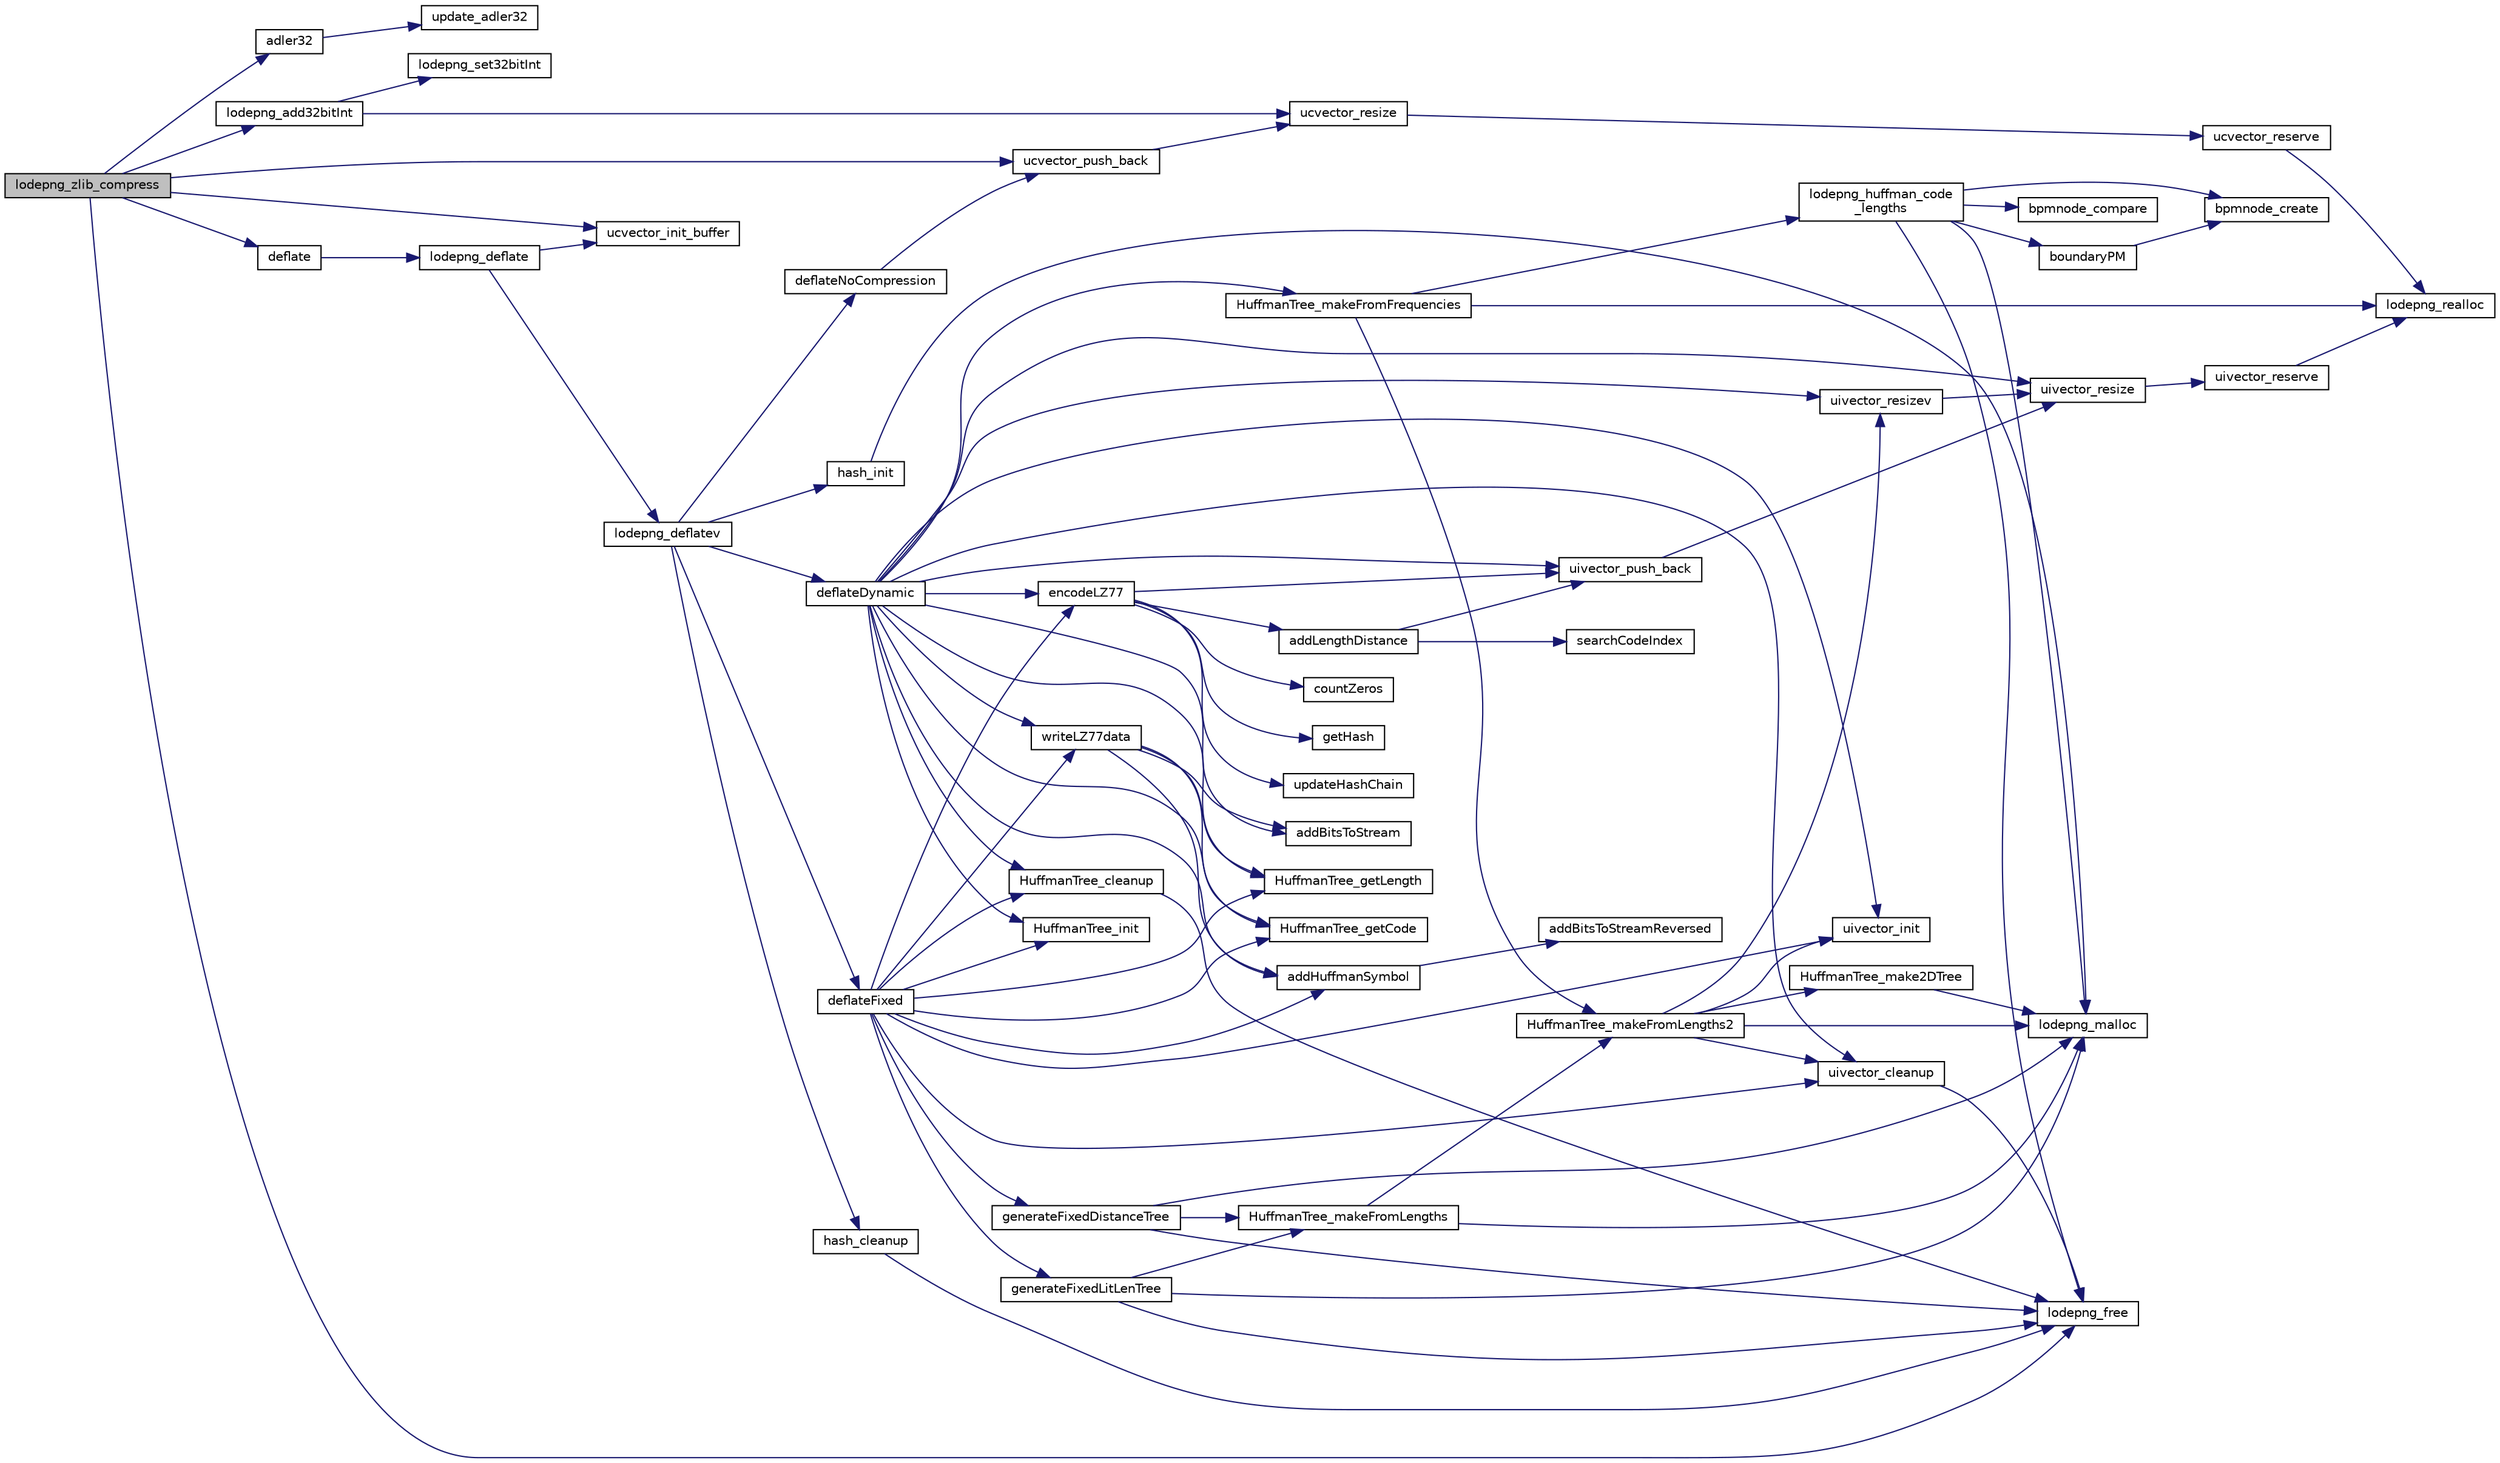 digraph "lodepng_zlib_compress"
{
 // LATEX_PDF_SIZE
  edge [fontname="Helvetica",fontsize="10",labelfontname="Helvetica",labelfontsize="10"];
  node [fontname="Helvetica",fontsize="10",shape=record];
  rankdir="LR";
  Node1 [label="lodepng_zlib_compress",height=0.2,width=0.4,color="black", fillcolor="grey75", style="filled", fontcolor="black",tooltip=" "];
  Node1 -> Node2 [color="midnightblue",fontsize="10",style="solid",fontname="Helvetica"];
  Node2 [label="adler32",height=0.2,width=0.4,color="black", fillcolor="white", style="filled",URL="$lodepng_8cpp.html#aaff8570a8cd87fb288946c4465077c8d",tooltip=" "];
  Node2 -> Node3 [color="midnightblue",fontsize="10",style="solid",fontname="Helvetica"];
  Node3 [label="update_adler32",height=0.2,width=0.4,color="black", fillcolor="white", style="filled",URL="$lodepng_8cpp.html#a6b8e3bf04ec5a378eabb8851728421dd",tooltip=" "];
  Node1 -> Node4 [color="midnightblue",fontsize="10",style="solid",fontname="Helvetica"];
  Node4 [label="deflate",height=0.2,width=0.4,color="black", fillcolor="white", style="filled",URL="$lodepng_8cpp.html#a1d17e3031a5892a1e34c43b1b3cdae36",tooltip=" "];
  Node4 -> Node5 [color="midnightblue",fontsize="10",style="solid",fontname="Helvetica"];
  Node5 [label="lodepng_deflate",height=0.2,width=0.4,color="black", fillcolor="white", style="filled",URL="$lodepng_8cpp.html#a6f5f070e236aaf9b1809e34b467f3225",tooltip=" "];
  Node5 -> Node6 [color="midnightblue",fontsize="10",style="solid",fontname="Helvetica"];
  Node6 [label="lodepng_deflatev",height=0.2,width=0.4,color="black", fillcolor="white", style="filled",URL="$lodepng_8cpp.html#a39ac60ba8b9972ab13c74559681c6346",tooltip=" "];
  Node6 -> Node7 [color="midnightblue",fontsize="10",style="solid",fontname="Helvetica"];
  Node7 [label="deflateDynamic",height=0.2,width=0.4,color="black", fillcolor="white", style="filled",URL="$lodepng_8cpp.html#ae121df49cb1cf4d071177875f21a364a",tooltip=" "];
  Node7 -> Node8 [color="midnightblue",fontsize="10",style="solid",fontname="Helvetica"];
  Node8 [label="addBitsToStream",height=0.2,width=0.4,color="black", fillcolor="white", style="filled",URL="$lodepng_8cpp.html#aaee6011b88c8b394ccd9e868b01cafa6",tooltip=" "];
  Node7 -> Node9 [color="midnightblue",fontsize="10",style="solid",fontname="Helvetica"];
  Node9 [label="addHuffmanSymbol",height=0.2,width=0.4,color="black", fillcolor="white", style="filled",URL="$lodepng_8cpp.html#a8220b4fba74162202ac5294bde504252",tooltip=" "];
  Node9 -> Node10 [color="midnightblue",fontsize="10",style="solid",fontname="Helvetica"];
  Node10 [label="addBitsToStreamReversed",height=0.2,width=0.4,color="black", fillcolor="white", style="filled",URL="$lodepng_8cpp.html#aef353b91f13641f94a9028ac84fb330c",tooltip=" "];
  Node7 -> Node11 [color="midnightblue",fontsize="10",style="solid",fontname="Helvetica"];
  Node11 [label="encodeLZ77",height=0.2,width=0.4,color="black", fillcolor="white", style="filled",URL="$lodepng_8cpp.html#a43999e66c6578e9ac1275d7ece61d568",tooltip=" "];
  Node11 -> Node12 [color="midnightblue",fontsize="10",style="solid",fontname="Helvetica"];
  Node12 [label="addLengthDistance",height=0.2,width=0.4,color="black", fillcolor="white", style="filled",URL="$lodepng_8cpp.html#aad409090a7949e79b1db4c3a34431712",tooltip=" "];
  Node12 -> Node13 [color="midnightblue",fontsize="10",style="solid",fontname="Helvetica"];
  Node13 [label="searchCodeIndex",height=0.2,width=0.4,color="black", fillcolor="white", style="filled",URL="$lodepng_8cpp.html#a1be657e325355087ebe176d187d2c0a5",tooltip=" "];
  Node12 -> Node14 [color="midnightblue",fontsize="10",style="solid",fontname="Helvetica"];
  Node14 [label="uivector_push_back",height=0.2,width=0.4,color="black", fillcolor="white", style="filled",URL="$lodepng_8cpp.html#a5cfb7c89e9f18896101fddb10786cbc2",tooltip=" "];
  Node14 -> Node15 [color="midnightblue",fontsize="10",style="solid",fontname="Helvetica"];
  Node15 [label="uivector_resize",height=0.2,width=0.4,color="black", fillcolor="white", style="filled",URL="$lodepng_8cpp.html#a348bbe51fbdd2881e2caabe468611a26",tooltip=" "];
  Node15 -> Node16 [color="midnightblue",fontsize="10",style="solid",fontname="Helvetica"];
  Node16 [label="uivector_reserve",height=0.2,width=0.4,color="black", fillcolor="white", style="filled",URL="$lodepng_8cpp.html#a61adf65885d6d7d2ca17cc74c4878da2",tooltip=" "];
  Node16 -> Node17 [color="midnightblue",fontsize="10",style="solid",fontname="Helvetica"];
  Node17 [label="lodepng_realloc",height=0.2,width=0.4,color="black", fillcolor="white", style="filled",URL="$lodepng_8cpp.html#a6ee50a3631edd70134996a315552131b",tooltip=" "];
  Node11 -> Node18 [color="midnightblue",fontsize="10",style="solid",fontname="Helvetica"];
  Node18 [label="countZeros",height=0.2,width=0.4,color="black", fillcolor="white", style="filled",URL="$lodepng_8cpp.html#a92ccc314f19e1d89170fadb55b760464",tooltip=" "];
  Node11 -> Node19 [color="midnightblue",fontsize="10",style="solid",fontname="Helvetica"];
  Node19 [label="getHash",height=0.2,width=0.4,color="black", fillcolor="white", style="filled",URL="$lodepng_8cpp.html#a7a0f9762d3257497e827f8afde3d05fe",tooltip=" "];
  Node11 -> Node14 [color="midnightblue",fontsize="10",style="solid",fontname="Helvetica"];
  Node11 -> Node20 [color="midnightblue",fontsize="10",style="solid",fontname="Helvetica"];
  Node20 [label="updateHashChain",height=0.2,width=0.4,color="black", fillcolor="white", style="filled",URL="$lodepng_8cpp.html#a51f66e0bdf02611b97c119279fed51e6",tooltip=" "];
  Node7 -> Node21 [color="midnightblue",fontsize="10",style="solid",fontname="Helvetica"];
  Node21 [label="HuffmanTree_cleanup",height=0.2,width=0.4,color="black", fillcolor="white", style="filled",URL="$lodepng_8cpp.html#a3228e11a4562c70c9fb78931eb6eb44a",tooltip=" "];
  Node21 -> Node22 [color="midnightblue",fontsize="10",style="solid",fontname="Helvetica"];
  Node22 [label="lodepng_free",height=0.2,width=0.4,color="black", fillcolor="white", style="filled",URL="$lodepng_8cpp.html#a5cabd4078527ba33b78791fac7e8b15c",tooltip=" "];
  Node7 -> Node23 [color="midnightblue",fontsize="10",style="solid",fontname="Helvetica"];
  Node23 [label="HuffmanTree_getCode",height=0.2,width=0.4,color="black", fillcolor="white", style="filled",URL="$lodepng_8cpp.html#a4a219535105aecc94ba9d4bccfbb66b8",tooltip=" "];
  Node7 -> Node24 [color="midnightblue",fontsize="10",style="solid",fontname="Helvetica"];
  Node24 [label="HuffmanTree_getLength",height=0.2,width=0.4,color="black", fillcolor="white", style="filled",URL="$lodepng_8cpp.html#a0b12e062127bf0b511165c7a14ca9a87",tooltip=" "];
  Node7 -> Node25 [color="midnightblue",fontsize="10",style="solid",fontname="Helvetica"];
  Node25 [label="HuffmanTree_init",height=0.2,width=0.4,color="black", fillcolor="white", style="filled",URL="$lodepng_8cpp.html#a37cb427b175e04defdc48569b76a375c",tooltip=" "];
  Node7 -> Node26 [color="midnightblue",fontsize="10",style="solid",fontname="Helvetica"];
  Node26 [label="HuffmanTree_makeFromFrequencies",height=0.2,width=0.4,color="black", fillcolor="white", style="filled",URL="$lodepng_8cpp.html#a24e41d5a8d40a77fa34914e2bc030446",tooltip=" "];
  Node26 -> Node27 [color="midnightblue",fontsize="10",style="solid",fontname="Helvetica"];
  Node27 [label="HuffmanTree_makeFromLengths2",height=0.2,width=0.4,color="black", fillcolor="white", style="filled",URL="$lodepng_8cpp.html#a6dd288bb82383b61cb04855b6a38680a",tooltip=" "];
  Node27 -> Node28 [color="midnightblue",fontsize="10",style="solid",fontname="Helvetica"];
  Node28 [label="HuffmanTree_make2DTree",height=0.2,width=0.4,color="black", fillcolor="white", style="filled",URL="$lodepng_8cpp.html#aadc61a27e58bef1cc7722ea172bf58fd",tooltip=" "];
  Node28 -> Node29 [color="midnightblue",fontsize="10",style="solid",fontname="Helvetica"];
  Node29 [label="lodepng_malloc",height=0.2,width=0.4,color="black", fillcolor="white", style="filled",URL="$lodepng_8cpp.html#acde6d2f623c875a922fc7526d49af03c",tooltip=" "];
  Node27 -> Node29 [color="midnightblue",fontsize="10",style="solid",fontname="Helvetica"];
  Node27 -> Node30 [color="midnightblue",fontsize="10",style="solid",fontname="Helvetica"];
  Node30 [label="uivector_cleanup",height=0.2,width=0.4,color="black", fillcolor="white", style="filled",URL="$lodepng_8cpp.html#a58616079535e14a89a469632d078d336",tooltip=" "];
  Node30 -> Node22 [color="midnightblue",fontsize="10",style="solid",fontname="Helvetica"];
  Node27 -> Node31 [color="midnightblue",fontsize="10",style="solid",fontname="Helvetica"];
  Node31 [label="uivector_init",height=0.2,width=0.4,color="black", fillcolor="white", style="filled",URL="$lodepng_8cpp.html#aa03164e774d0dea9886ccdbb3f591f49",tooltip=" "];
  Node27 -> Node32 [color="midnightblue",fontsize="10",style="solid",fontname="Helvetica"];
  Node32 [label="uivector_resizev",height=0.2,width=0.4,color="black", fillcolor="white", style="filled",URL="$lodepng_8cpp.html#a2ceb381bbb52c2fc72946047b58ea11d",tooltip=" "];
  Node32 -> Node15 [color="midnightblue",fontsize="10",style="solid",fontname="Helvetica"];
  Node26 -> Node33 [color="midnightblue",fontsize="10",style="solid",fontname="Helvetica"];
  Node33 [label="lodepng_huffman_code\l_lengths",height=0.2,width=0.4,color="black", fillcolor="white", style="filled",URL="$lodepng_8cpp.html#a82c0c408213e5bbb4a8d0edbaeffc97f",tooltip=" "];
  Node33 -> Node34 [color="midnightblue",fontsize="10",style="solid",fontname="Helvetica"];
  Node34 [label="boundaryPM",height=0.2,width=0.4,color="black", fillcolor="white", style="filled",URL="$lodepng_8cpp.html#a1fa0e06d91f41a5ff40b70eb97ec501f",tooltip=" "];
  Node34 -> Node35 [color="midnightblue",fontsize="10",style="solid",fontname="Helvetica"];
  Node35 [label="bpmnode_create",height=0.2,width=0.4,color="black", fillcolor="white", style="filled",URL="$lodepng_8cpp.html#ad9328e36df05b6a208af70cb9cef3264",tooltip=" "];
  Node33 -> Node36 [color="midnightblue",fontsize="10",style="solid",fontname="Helvetica"];
  Node36 [label="bpmnode_compare",height=0.2,width=0.4,color="black", fillcolor="white", style="filled",URL="$lodepng_8cpp.html#adaab7ed393e8e55ced371076a69974d5",tooltip=" "];
  Node33 -> Node35 [color="midnightblue",fontsize="10",style="solid",fontname="Helvetica"];
  Node33 -> Node22 [color="midnightblue",fontsize="10",style="solid",fontname="Helvetica"];
  Node33 -> Node29 [color="midnightblue",fontsize="10",style="solid",fontname="Helvetica"];
  Node26 -> Node17 [color="midnightblue",fontsize="10",style="solid",fontname="Helvetica"];
  Node7 -> Node30 [color="midnightblue",fontsize="10",style="solid",fontname="Helvetica"];
  Node7 -> Node31 [color="midnightblue",fontsize="10",style="solid",fontname="Helvetica"];
  Node7 -> Node14 [color="midnightblue",fontsize="10",style="solid",fontname="Helvetica"];
  Node7 -> Node15 [color="midnightblue",fontsize="10",style="solid",fontname="Helvetica"];
  Node7 -> Node32 [color="midnightblue",fontsize="10",style="solid",fontname="Helvetica"];
  Node7 -> Node37 [color="midnightblue",fontsize="10",style="solid",fontname="Helvetica"];
  Node37 [label="writeLZ77data",height=0.2,width=0.4,color="black", fillcolor="white", style="filled",URL="$lodepng_8cpp.html#a6bcad159011eeb745922886cb9b72db4",tooltip=" "];
  Node37 -> Node8 [color="midnightblue",fontsize="10",style="solid",fontname="Helvetica"];
  Node37 -> Node9 [color="midnightblue",fontsize="10",style="solid",fontname="Helvetica"];
  Node37 -> Node23 [color="midnightblue",fontsize="10",style="solid",fontname="Helvetica"];
  Node37 -> Node24 [color="midnightblue",fontsize="10",style="solid",fontname="Helvetica"];
  Node6 -> Node38 [color="midnightblue",fontsize="10",style="solid",fontname="Helvetica"];
  Node38 [label="deflateFixed",height=0.2,width=0.4,color="black", fillcolor="white", style="filled",URL="$lodepng_8cpp.html#ae74e5eb341f431e2e8cf099e0691d803",tooltip=" "];
  Node38 -> Node9 [color="midnightblue",fontsize="10",style="solid",fontname="Helvetica"];
  Node38 -> Node11 [color="midnightblue",fontsize="10",style="solid",fontname="Helvetica"];
  Node38 -> Node39 [color="midnightblue",fontsize="10",style="solid",fontname="Helvetica"];
  Node39 [label="generateFixedDistanceTree",height=0.2,width=0.4,color="black", fillcolor="white", style="filled",URL="$lodepng_8cpp.html#afff6d2d37364f0329eba8b54c380b1ff",tooltip=" "];
  Node39 -> Node40 [color="midnightblue",fontsize="10",style="solid",fontname="Helvetica"];
  Node40 [label="HuffmanTree_makeFromLengths",height=0.2,width=0.4,color="black", fillcolor="white", style="filled",URL="$lodepng_8cpp.html#aba97231d47c3cb5538a30bb0cd4be7e9",tooltip=" "];
  Node40 -> Node27 [color="midnightblue",fontsize="10",style="solid",fontname="Helvetica"];
  Node40 -> Node29 [color="midnightblue",fontsize="10",style="solid",fontname="Helvetica"];
  Node39 -> Node22 [color="midnightblue",fontsize="10",style="solid",fontname="Helvetica"];
  Node39 -> Node29 [color="midnightblue",fontsize="10",style="solid",fontname="Helvetica"];
  Node38 -> Node41 [color="midnightblue",fontsize="10",style="solid",fontname="Helvetica"];
  Node41 [label="generateFixedLitLenTree",height=0.2,width=0.4,color="black", fillcolor="white", style="filled",URL="$lodepng_8cpp.html#ae061b285397842660d714272df841c39",tooltip=" "];
  Node41 -> Node40 [color="midnightblue",fontsize="10",style="solid",fontname="Helvetica"];
  Node41 -> Node22 [color="midnightblue",fontsize="10",style="solid",fontname="Helvetica"];
  Node41 -> Node29 [color="midnightblue",fontsize="10",style="solid",fontname="Helvetica"];
  Node38 -> Node21 [color="midnightblue",fontsize="10",style="solid",fontname="Helvetica"];
  Node38 -> Node23 [color="midnightblue",fontsize="10",style="solid",fontname="Helvetica"];
  Node38 -> Node24 [color="midnightblue",fontsize="10",style="solid",fontname="Helvetica"];
  Node38 -> Node25 [color="midnightblue",fontsize="10",style="solid",fontname="Helvetica"];
  Node38 -> Node30 [color="midnightblue",fontsize="10",style="solid",fontname="Helvetica"];
  Node38 -> Node31 [color="midnightblue",fontsize="10",style="solid",fontname="Helvetica"];
  Node38 -> Node37 [color="midnightblue",fontsize="10",style="solid",fontname="Helvetica"];
  Node6 -> Node42 [color="midnightblue",fontsize="10",style="solid",fontname="Helvetica"];
  Node42 [label="deflateNoCompression",height=0.2,width=0.4,color="black", fillcolor="white", style="filled",URL="$lodepng_8cpp.html#a758e000aa92967d5916db08e815e6b1f",tooltip=" "];
  Node42 -> Node43 [color="midnightblue",fontsize="10",style="solid",fontname="Helvetica"];
  Node43 [label="ucvector_push_back",height=0.2,width=0.4,color="black", fillcolor="white", style="filled",URL="$lodepng_8cpp.html#a877b6a70493cb0b29f719ea48a26eadb",tooltip=" "];
  Node43 -> Node44 [color="midnightblue",fontsize="10",style="solid",fontname="Helvetica"];
  Node44 [label="ucvector_resize",height=0.2,width=0.4,color="black", fillcolor="white", style="filled",URL="$lodepng_8cpp.html#ae4e2da90ae4abb858852f211eb28d622",tooltip=" "];
  Node44 -> Node45 [color="midnightblue",fontsize="10",style="solid",fontname="Helvetica"];
  Node45 [label="ucvector_reserve",height=0.2,width=0.4,color="black", fillcolor="white", style="filled",URL="$lodepng_8cpp.html#ac03e508691c2826ee4065627465ccb4a",tooltip=" "];
  Node45 -> Node17 [color="midnightblue",fontsize="10",style="solid",fontname="Helvetica"];
  Node6 -> Node46 [color="midnightblue",fontsize="10",style="solid",fontname="Helvetica"];
  Node46 [label="hash_cleanup",height=0.2,width=0.4,color="black", fillcolor="white", style="filled",URL="$lodepng_8cpp.html#a42a60458dc0338a8995e04eb17085291",tooltip=" "];
  Node46 -> Node22 [color="midnightblue",fontsize="10",style="solid",fontname="Helvetica"];
  Node6 -> Node47 [color="midnightblue",fontsize="10",style="solid",fontname="Helvetica"];
  Node47 [label="hash_init",height=0.2,width=0.4,color="black", fillcolor="white", style="filled",URL="$lodepng_8cpp.html#af0c3ddc6fb0114714f7e87a485f0403a",tooltip=" "];
  Node47 -> Node29 [color="midnightblue",fontsize="10",style="solid",fontname="Helvetica"];
  Node5 -> Node48 [color="midnightblue",fontsize="10",style="solid",fontname="Helvetica"];
  Node48 [label="ucvector_init_buffer",height=0.2,width=0.4,color="black", fillcolor="white", style="filled",URL="$lodepng_8cpp.html#a965dbd8125f0471f3e0d8206b4c91f22",tooltip=" "];
  Node1 -> Node49 [color="midnightblue",fontsize="10",style="solid",fontname="Helvetica"];
  Node49 [label="lodepng_add32bitInt",height=0.2,width=0.4,color="black", fillcolor="white", style="filled",URL="$lodepng_8cpp.html#a4fc3164cfaabc5861f53a7cfb756b680",tooltip=" "];
  Node49 -> Node50 [color="midnightblue",fontsize="10",style="solid",fontname="Helvetica"];
  Node50 [label="lodepng_set32bitInt",height=0.2,width=0.4,color="black", fillcolor="white", style="filled",URL="$lodepng_8cpp.html#a47e47531b3e88528764994ee5b1ec0f9",tooltip=" "];
  Node49 -> Node44 [color="midnightblue",fontsize="10",style="solid",fontname="Helvetica"];
  Node1 -> Node22 [color="midnightblue",fontsize="10",style="solid",fontname="Helvetica"];
  Node1 -> Node48 [color="midnightblue",fontsize="10",style="solid",fontname="Helvetica"];
  Node1 -> Node43 [color="midnightblue",fontsize="10",style="solid",fontname="Helvetica"];
}
